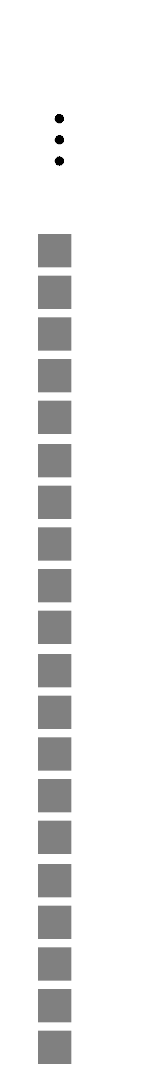 <mxfile>
    <diagram id="zCBaEhUrE6qJ4QEpOwrf" name="Page-1">
        <mxGraphModel dx="1426" dy="2234" grid="1" gridSize="10" guides="1" tooltips="1" connect="1" arrows="1" fold="1" page="1" pageScale="1" pageWidth="850" pageHeight="1100" math="1" shadow="0">
            <root>
                <mxCell id="0"/>
                <mxCell id="1" parent="0"/>
                <mxCell id="2" value="&lt;font style=&quot;font-size: 32px;&quot;&gt;\(\text{...}\)&lt;/font&gt;" style="rounded=0;whiteSpace=wrap;html=1;fillColor=none;strokeColor=none;rotation=90;" vertex="1" parent="1">
                    <mxGeometry x="60" y="-1040" width="40" height="26" as="geometry"/>
                </mxCell>
                <mxCell id="3" value="" style="group" vertex="1" connectable="0" parent="1">
                    <mxGeometry x="60" y="-980" width="16.667" height="415" as="geometry"/>
                </mxCell>
                <mxCell id="4" value="" style="whiteSpace=wrap;html=1;aspect=fixed;fillColor=#808080;strokeColor=none;container=0;" vertex="1" parent="3">
                    <mxGeometry width="16.667" height="16.667" as="geometry"/>
                </mxCell>
                <mxCell id="5" value="" style="whiteSpace=wrap;html=1;aspect=fixed;fillColor=#808080;strokeColor=none;container=0;" vertex="1" parent="3">
                    <mxGeometry y="20.833" width="16.667" height="16.667" as="geometry"/>
                </mxCell>
                <mxCell id="6" value="" style="whiteSpace=wrap;html=1;aspect=fixed;fillColor=#808080;strokeColor=none;container=0;" vertex="1" parent="3">
                    <mxGeometry y="41.667" width="16.667" height="16.667" as="geometry"/>
                </mxCell>
                <mxCell id="7" value="" style="whiteSpace=wrap;html=1;aspect=fixed;fillColor=#808080;strokeColor=none;container=0;" vertex="1" parent="3">
                    <mxGeometry y="62.5" width="16.667" height="16.667" as="geometry"/>
                </mxCell>
                <mxCell id="8" value="" style="whiteSpace=wrap;html=1;aspect=fixed;fillColor=#808080;strokeColor=none;container=0;" vertex="1" parent="3">
                    <mxGeometry y="83.333" width="16.667" height="16.667" as="geometry"/>
                </mxCell>
                <mxCell id="9" value="" style="whiteSpace=wrap;html=1;aspect=fixed;fillColor=#808080;strokeColor=none;container=0;" vertex="1" parent="3">
                    <mxGeometry y="105" width="16.667" height="16.667" as="geometry"/>
                </mxCell>
                <mxCell id="10" value="" style="whiteSpace=wrap;html=1;aspect=fixed;fillColor=#808080;strokeColor=none;container=0;" vertex="1" parent="3">
                    <mxGeometry y="125.833" width="16.667" height="16.667" as="geometry"/>
                </mxCell>
                <mxCell id="11" value="" style="whiteSpace=wrap;html=1;aspect=fixed;fillColor=#808080;strokeColor=none;container=0;" vertex="1" parent="3">
                    <mxGeometry y="146.667" width="16.667" height="16.667" as="geometry"/>
                </mxCell>
                <mxCell id="12" value="" style="whiteSpace=wrap;html=1;aspect=fixed;fillColor=#808080;strokeColor=none;container=0;" vertex="1" parent="3">
                    <mxGeometry y="167.5" width="16.667" height="16.667" as="geometry"/>
                </mxCell>
                <mxCell id="13" value="" style="whiteSpace=wrap;html=1;aspect=fixed;fillColor=#808080;strokeColor=none;container=0;" vertex="1" parent="3">
                    <mxGeometry y="188.333" width="16.667" height="16.667" as="geometry"/>
                </mxCell>
                <mxCell id="14" value="" style="whiteSpace=wrap;html=1;aspect=fixed;fillColor=#808080;strokeColor=none;container=0;" vertex="1" parent="3">
                    <mxGeometry y="210" width="16.667" height="16.667" as="geometry"/>
                </mxCell>
                <mxCell id="15" value="" style="whiteSpace=wrap;html=1;aspect=fixed;fillColor=#808080;strokeColor=none;container=0;" vertex="1" parent="3">
                    <mxGeometry y="230.833" width="16.667" height="16.667" as="geometry"/>
                </mxCell>
                <mxCell id="16" value="" style="whiteSpace=wrap;html=1;aspect=fixed;fillColor=#808080;strokeColor=none;container=0;" vertex="1" parent="3">
                    <mxGeometry y="251.667" width="16.667" height="16.667" as="geometry"/>
                </mxCell>
                <mxCell id="17" value="" style="whiteSpace=wrap;html=1;aspect=fixed;fillColor=#808080;strokeColor=none;container=0;" vertex="1" parent="3">
                    <mxGeometry y="272.5" width="16.667" height="16.667" as="geometry"/>
                </mxCell>
                <mxCell id="18" value="" style="whiteSpace=wrap;html=1;aspect=fixed;fillColor=#808080;strokeColor=none;container=0;" vertex="1" parent="3">
                    <mxGeometry y="293.333" width="16.667" height="16.667" as="geometry"/>
                </mxCell>
                <mxCell id="19" value="" style="whiteSpace=wrap;html=1;aspect=fixed;fillColor=#808080;strokeColor=none;container=0;" vertex="1" parent="3">
                    <mxGeometry y="315" width="16.667" height="16.667" as="geometry"/>
                </mxCell>
                <mxCell id="20" value="" style="whiteSpace=wrap;html=1;aspect=fixed;fillColor=#808080;strokeColor=none;container=0;" vertex="1" parent="3">
                    <mxGeometry y="335.833" width="16.667" height="16.667" as="geometry"/>
                </mxCell>
                <mxCell id="21" value="" style="whiteSpace=wrap;html=1;aspect=fixed;fillColor=#808080;strokeColor=none;container=0;" vertex="1" parent="3">
                    <mxGeometry y="356.667" width="16.667" height="16.667" as="geometry"/>
                </mxCell>
                <mxCell id="22" value="" style="whiteSpace=wrap;html=1;aspect=fixed;fillColor=#808080;strokeColor=none;container=0;" vertex="1" parent="3">
                    <mxGeometry y="377.5" width="16.667" height="16.667" as="geometry"/>
                </mxCell>
                <mxCell id="23" value="" style="whiteSpace=wrap;html=1;aspect=fixed;fillColor=#808080;strokeColor=none;container=0;" vertex="1" parent="3">
                    <mxGeometry y="398.333" width="16.667" height="16.667" as="geometry"/>
                </mxCell>
            </root>
        </mxGraphModel>
    </diagram>
</mxfile>